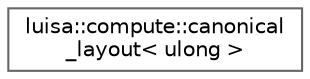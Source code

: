 digraph "类继承关系图"
{
 // LATEX_PDF_SIZE
  bgcolor="transparent";
  edge [fontname=Helvetica,fontsize=10,labelfontname=Helvetica,labelfontsize=10];
  node [fontname=Helvetica,fontsize=10,shape=box,height=0.2,width=0.4];
  rankdir="LR";
  Node0 [id="Node000000",label="luisa::compute::canonical\l_layout\< ulong \>",height=0.2,width=0.4,color="grey40", fillcolor="white", style="filled",URL="$structluisa_1_1compute_1_1canonical__layout_3_01ulong_01_4.html",tooltip=" "];
}
